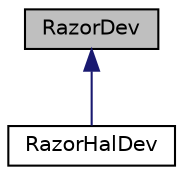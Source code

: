 digraph G
{
  edge [fontname="Helvetica",fontsize="10",labelfontname="Helvetica",labelfontsize="10"];
  node [fontname="Helvetica",fontsize="10",shape=record];
  Node1 [label="RazorDev",height=0.2,width=0.4,color="black", fillcolor="grey75", style="filled" fontcolor="black"];
  Node1 -> Node2 [dir=back,color="midnightblue",fontsize="10",style="solid",fontname="Helvetica"];
  Node2 [label="RazorHalDev",height=0.2,width=0.4,color="black", fillcolor="white", style="filled",URL="$classRazorHalDev.html",tooltip="this is just a little struct-like class for holding our data"];
}
